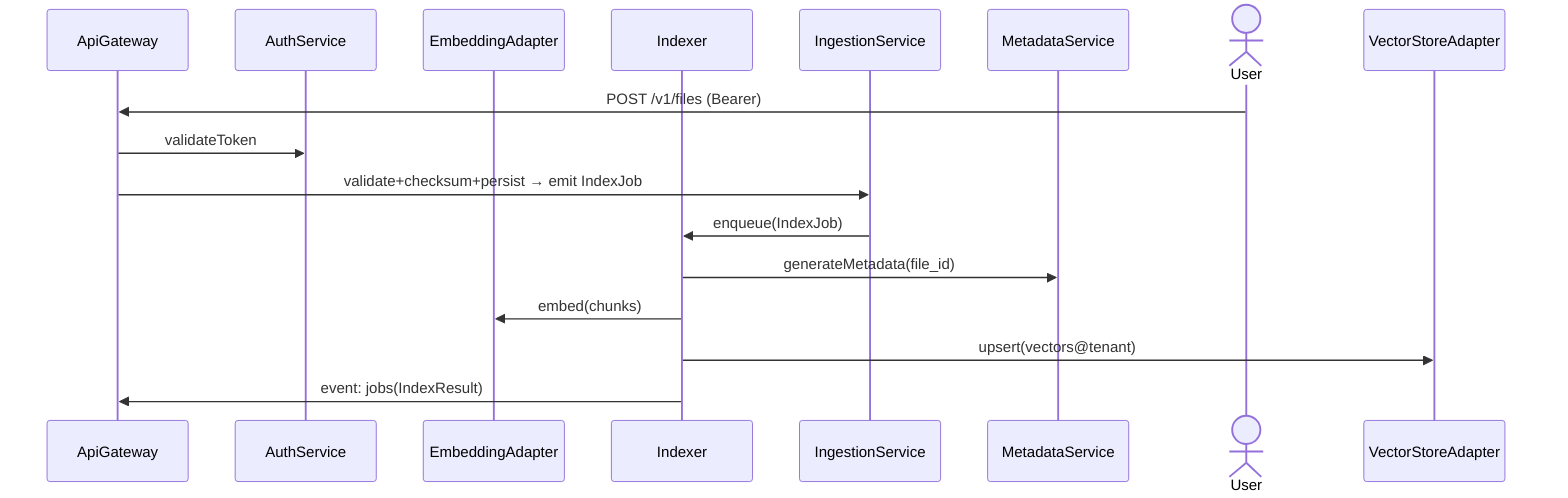 sequenceDiagram
  participant ApiGateway as ApiGateway
  participant AuthService as AuthService
  participant EmbeddingAda as EmbeddingAdapter
  participant Indexer as Indexer
  participant IngestionSer as IngestionService
  participant MetadataServ as MetadataService
  actor User
  participant VectorStoreA as VectorStoreAdapter
  User->>ApiGateway: POST /v1/files (Bearer)
  ApiGateway->>AuthService: validateToken
  ApiGateway->>IngestionSer: validate+checksum+persist → emit IndexJob
  IngestionSer->>Indexer: enqueue(IndexJob)
  Indexer->>MetadataServ: generateMetadata(file_id)
  Indexer->>EmbeddingAda: embed(chunks)
  Indexer->>VectorStoreA: upsert(vectors@tenant)
  Indexer->>ApiGateway: event: jobs(IndexResult)